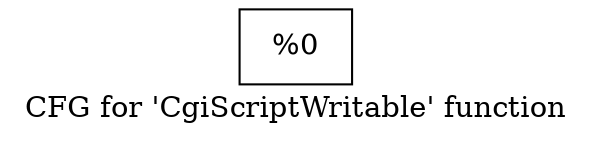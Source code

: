 digraph "CFG for 'CgiScriptWritable' function" {
	label="CFG for 'CgiScriptWritable' function";

	Node0x106d280 [shape=record,label="{%0}"];
}
